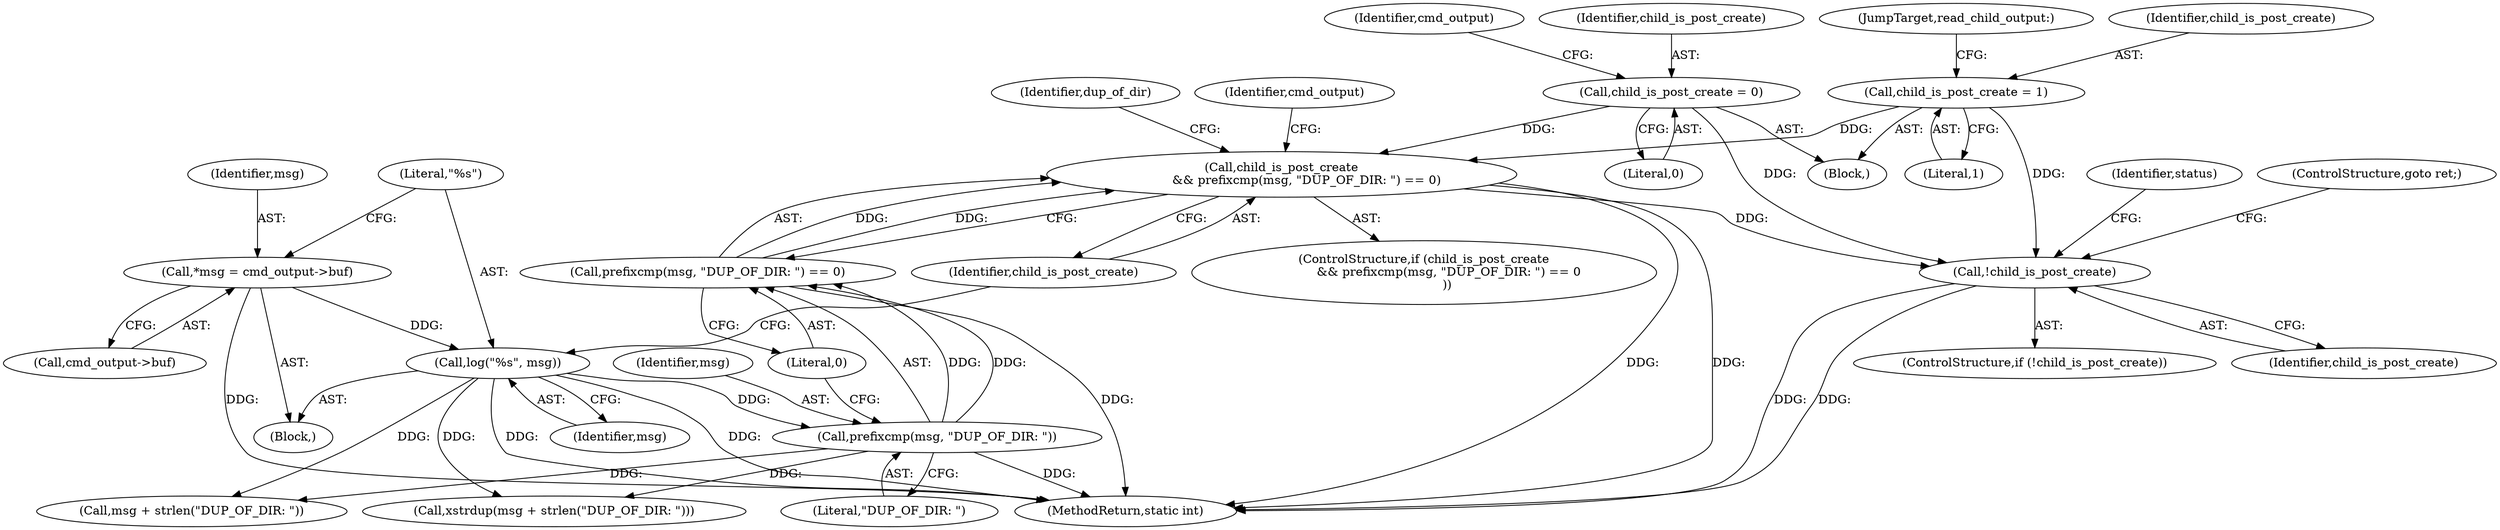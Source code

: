 digraph "0_abrt_8939398b82006ba1fec4ed491339fc075f43fc7c_0@API" {
"1000248" [label="(Call,child_is_post_create\n             && prefixcmp(msg, \"DUP_OF_DIR: \") == 0)"];
"1000187" [label="(Call,child_is_post_create = 1)"];
"1000472" [label="(Call,child_is_post_create = 0)"];
"1000250" [label="(Call,prefixcmp(msg, \"DUP_OF_DIR: \") == 0)"];
"1000251" [label="(Call,prefixcmp(msg, \"DUP_OF_DIR: \"))"];
"1000244" [label="(Call,log(\"%s\", msg))"];
"1000239" [label="(Call,*msg = cmd_output->buf)"];
"1000291" [label="(Call,!child_is_post_create)"];
"1000189" [label="(Literal,1)"];
"1000260" [label="(Call,xstrdup(msg + strlen(\"DUP_OF_DIR: \")))"];
"1000246" [label="(Identifier,msg)"];
"1000190" [label="(JumpTarget,read_child_output:)"];
"1000254" [label="(Literal,0)"];
"1000245" [label="(Literal,\"%s\")"];
"1000261" [label="(Call,msg + strlen(\"DUP_OF_DIR: \"))"];
"1000249" [label="(Identifier,child_is_post_create)"];
"1000253" [label="(Literal,\"DUP_OF_DIR: \")"];
"1000296" [label="(Identifier,status)"];
"1000293" [label="(ControlStructure,goto ret;)"];
"1000472" [label="(Call,child_is_post_create = 0)"];
"1000241" [label="(Call,cmd_output->buf)"];
"1000476" [label="(Identifier,cmd_output)"];
"1000257" [label="(Identifier,dup_of_dir)"];
"1000239" [label="(Call,*msg = cmd_output->buf)"];
"1000252" [label="(Identifier,msg)"];
"1000187" [label="(Call,child_is_post_create = 1)"];
"1000240" [label="(Identifier,msg)"];
"1000244" [label="(Call,log(\"%s\", msg))"];
"1000473" [label="(Identifier,child_is_post_create)"];
"1000250" [label="(Call,prefixcmp(msg, \"DUP_OF_DIR: \") == 0)"];
"1000248" [label="(Call,child_is_post_create\n             && prefixcmp(msg, \"DUP_OF_DIR: \") == 0)"];
"1000290" [label="(ControlStructure,if (!child_is_post_create))"];
"1000292" [label="(Identifier,child_is_post_create)"];
"1000291" [label="(Call,!child_is_post_create)"];
"1000498" [label="(MethodReturn,static int)"];
"1000230" [label="(Block,)"];
"1000247" [label="(ControlStructure,if (child_is_post_create\n             && prefixcmp(msg, \"DUP_OF_DIR: \") == 0\n            ))"];
"1000266" [label="(Identifier,cmd_output)"];
"1000474" [label="(Literal,0)"];
"1000133" [label="(Block,)"];
"1000251" [label="(Call,prefixcmp(msg, \"DUP_OF_DIR: \"))"];
"1000188" [label="(Identifier,child_is_post_create)"];
"1000248" -> "1000247"  [label="AST: "];
"1000248" -> "1000249"  [label="CFG: "];
"1000248" -> "1000250"  [label="CFG: "];
"1000249" -> "1000248"  [label="AST: "];
"1000250" -> "1000248"  [label="AST: "];
"1000257" -> "1000248"  [label="CFG: "];
"1000266" -> "1000248"  [label="CFG: "];
"1000248" -> "1000498"  [label="DDG: "];
"1000248" -> "1000498"  [label="DDG: "];
"1000187" -> "1000248"  [label="DDG: "];
"1000472" -> "1000248"  [label="DDG: "];
"1000250" -> "1000248"  [label="DDG: "];
"1000250" -> "1000248"  [label="DDG: "];
"1000248" -> "1000291"  [label="DDG: "];
"1000187" -> "1000133"  [label="AST: "];
"1000187" -> "1000189"  [label="CFG: "];
"1000188" -> "1000187"  [label="AST: "];
"1000189" -> "1000187"  [label="AST: "];
"1000190" -> "1000187"  [label="CFG: "];
"1000187" -> "1000291"  [label="DDG: "];
"1000472" -> "1000133"  [label="AST: "];
"1000472" -> "1000474"  [label="CFG: "];
"1000473" -> "1000472"  [label="AST: "];
"1000474" -> "1000472"  [label="AST: "];
"1000476" -> "1000472"  [label="CFG: "];
"1000472" -> "1000291"  [label="DDG: "];
"1000250" -> "1000254"  [label="CFG: "];
"1000251" -> "1000250"  [label="AST: "];
"1000254" -> "1000250"  [label="AST: "];
"1000250" -> "1000498"  [label="DDG: "];
"1000251" -> "1000250"  [label="DDG: "];
"1000251" -> "1000250"  [label="DDG: "];
"1000251" -> "1000253"  [label="CFG: "];
"1000252" -> "1000251"  [label="AST: "];
"1000253" -> "1000251"  [label="AST: "];
"1000254" -> "1000251"  [label="CFG: "];
"1000251" -> "1000498"  [label="DDG: "];
"1000244" -> "1000251"  [label="DDG: "];
"1000251" -> "1000260"  [label="DDG: "];
"1000251" -> "1000261"  [label="DDG: "];
"1000244" -> "1000230"  [label="AST: "];
"1000244" -> "1000246"  [label="CFG: "];
"1000245" -> "1000244"  [label="AST: "];
"1000246" -> "1000244"  [label="AST: "];
"1000249" -> "1000244"  [label="CFG: "];
"1000244" -> "1000498"  [label="DDG: "];
"1000244" -> "1000498"  [label="DDG: "];
"1000239" -> "1000244"  [label="DDG: "];
"1000244" -> "1000260"  [label="DDG: "];
"1000244" -> "1000261"  [label="DDG: "];
"1000239" -> "1000230"  [label="AST: "];
"1000239" -> "1000241"  [label="CFG: "];
"1000240" -> "1000239"  [label="AST: "];
"1000241" -> "1000239"  [label="AST: "];
"1000245" -> "1000239"  [label="CFG: "];
"1000239" -> "1000498"  [label="DDG: "];
"1000291" -> "1000290"  [label="AST: "];
"1000291" -> "1000292"  [label="CFG: "];
"1000292" -> "1000291"  [label="AST: "];
"1000293" -> "1000291"  [label="CFG: "];
"1000296" -> "1000291"  [label="CFG: "];
"1000291" -> "1000498"  [label="DDG: "];
"1000291" -> "1000498"  [label="DDG: "];
}
